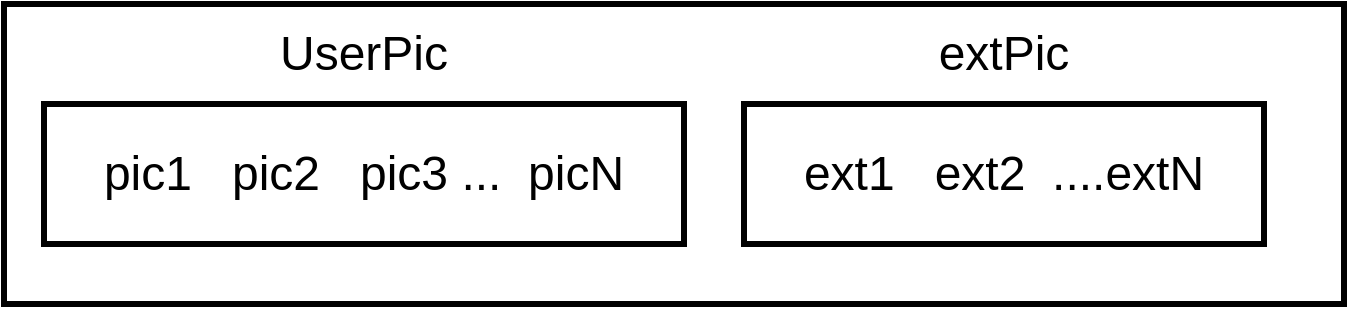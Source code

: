 <mxfile version="14.9.4" type="github"><diagram id="AVngD0tcw0efGsFr7O5R" name="Page-1"><mxGraphModel dx="1422" dy="702" grid="1" gridSize="10" guides="1" tooltips="1" connect="1" arrows="1" fold="1" page="1" pageScale="1" pageWidth="827" pageHeight="1169" math="0" shadow="0"><root><mxCell id="0"/><mxCell id="1" parent="0"/><mxCell id="Na_N96Jh_YFap5u9xBzC-9" value="" style="rounded=0;whiteSpace=wrap;html=1;strokeWidth=3;" vertex="1" parent="1"><mxGeometry x="30" y="220" width="670" height="150" as="geometry"/></mxCell><mxCell id="Na_N96Jh_YFap5u9xBzC-3" value="&lt;font style=&quot;font-size: 24px&quot;&gt;pic1&amp;nbsp; &amp;nbsp;pic2&amp;nbsp; &amp;nbsp;pic3 ...&amp;nbsp; picN&lt;/font&gt;" style="rounded=0;whiteSpace=wrap;html=1;strokeWidth=3;" vertex="1" parent="1"><mxGeometry x="50" y="270" width="320" height="70" as="geometry"/></mxCell><mxCell id="Na_N96Jh_YFap5u9xBzC-4" value="&lt;span style=&quot;font-size: 24px&quot;&gt;UserPic&lt;/span&gt;" style="text;html=1;strokeColor=none;fillColor=none;align=center;verticalAlign=middle;whiteSpace=wrap;rounded=0;" vertex="1" parent="1"><mxGeometry x="155" y="230" width="110" height="30" as="geometry"/></mxCell><mxCell id="Na_N96Jh_YFap5u9xBzC-7" value="&lt;font style=&quot;font-size: 24px&quot;&gt;ext1&amp;nbsp; &amp;nbsp;ext2&amp;nbsp; ....extN&lt;/font&gt;" style="rounded=0;whiteSpace=wrap;html=1;strokeWidth=3;" vertex="1" parent="1"><mxGeometry x="400" y="270" width="260" height="70" as="geometry"/></mxCell><mxCell id="Na_N96Jh_YFap5u9xBzC-8" value="&lt;span style=&quot;font-size: 24px&quot;&gt;extPic&lt;/span&gt;" style="text;html=1;strokeColor=none;fillColor=none;align=center;verticalAlign=middle;whiteSpace=wrap;rounded=0;" vertex="1" parent="1"><mxGeometry x="470" y="235" width="120" height="20" as="geometry"/></mxCell></root></mxGraphModel></diagram></mxfile>